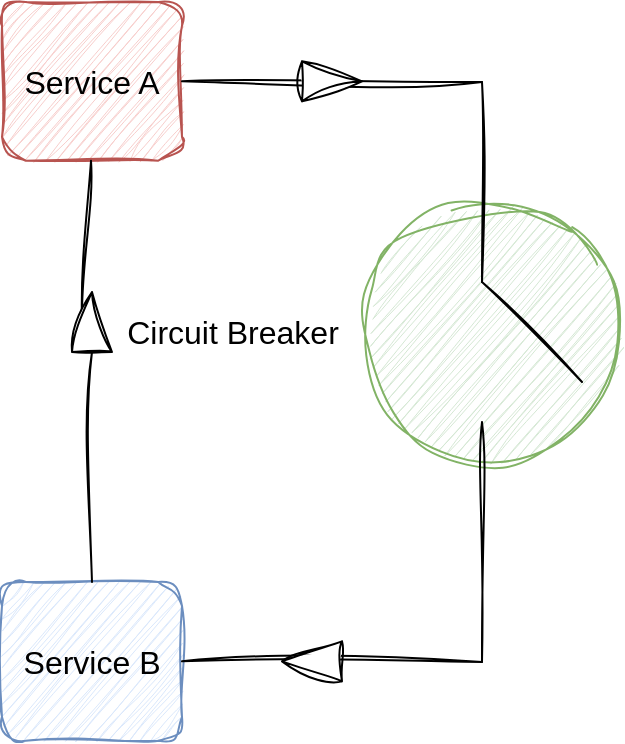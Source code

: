 <mxfile version="21.3.8" type="device" pages="2">
  <diagram id="FEnS19MPz2yLKoDufGEh" name="Diagram">
    <mxGraphModel dx="741" dy="405" grid="1" gridSize="10" guides="1" tooltips="1" connect="1" arrows="1" fold="1" page="1" pageScale="1" pageWidth="850" pageHeight="1100" math="0" shadow="0">
      <root>
        <mxCell id="0" />
        <mxCell id="1" parent="0" />
        <mxCell id="B8oJvj5n_ySDNq-MK_mY-2" value="Service A" style="rounded=1;whiteSpace=wrap;html=1;fontSize=16;fillColor=#f8cecc;strokeColor=#b85450;sketch=1;curveFitting=1;jiggle=2;" parent="1" vertex="1">
          <mxGeometry x="20" y="10" width="90" height="79.35" as="geometry" />
        </mxCell>
        <mxCell id="B8oJvj5n_ySDNq-MK_mY-3" value="Service B" style="rounded=1;whiteSpace=wrap;html=1;fontSize=16;fillColor=#dae8fc;strokeColor=#6c8ebf;sketch=1;curveFitting=1;jiggle=2;" parent="1" vertex="1">
          <mxGeometry x="20" y="300" width="90" height="79.35" as="geometry" />
        </mxCell>
        <mxCell id="B8oJvj5n_ySDNq-MK_mY-6" value="" style="endArrow=none;html=1;rounded=0;entryX=1;entryY=0.5;entryDx=0;entryDy=0;strokeWidth=1;fontSize=16;sketch=1;curveFitting=1;jiggle=2;" parent="1" target="B8oJvj5n_ySDNq-MK_mY-2" edge="1">
          <mxGeometry width="50" height="50" relative="1" as="geometry">
            <mxPoint x="260" y="50" as="sourcePoint" />
            <mxPoint x="190" y="-90" as="targetPoint" />
          </mxGeometry>
        </mxCell>
        <mxCell id="B8oJvj5n_ySDNq-MK_mY-11" value="" style="ellipse;whiteSpace=wrap;html=1;fontSize=16;fillColor=#d5e8d4;strokeColor=#82b366;sketch=1;curveFitting=1;jiggle=2;" parent="1" vertex="1">
          <mxGeometry x="200" y="110" width="130" height="130" as="geometry" />
        </mxCell>
        <mxCell id="B8oJvj5n_ySDNq-MK_mY-7" value="" style="endArrow=none;html=1;rounded=0;strokeWidth=1;fontSize=16;sketch=1;curveFitting=1;jiggle=2;" parent="1" edge="1">
          <mxGeometry width="50" height="50" relative="1" as="geometry">
            <mxPoint x="260" y="50" as="sourcePoint" />
            <mxPoint x="260" y="150" as="targetPoint" />
          </mxGeometry>
        </mxCell>
        <mxCell id="B8oJvj5n_ySDNq-MK_mY-8" value="" style="endArrow=none;html=1;rounded=0;strokeWidth=1;fontSize=16;sketch=1;curveFitting=1;jiggle=2;" parent="1" edge="1">
          <mxGeometry width="50" height="50" relative="1" as="geometry">
            <mxPoint x="260" y="150" as="sourcePoint" />
            <mxPoint x="310" y="200" as="targetPoint" />
          </mxGeometry>
        </mxCell>
        <mxCell id="B8oJvj5n_ySDNq-MK_mY-9" value="" style="endArrow=none;html=1;rounded=0;strokeWidth=1;fontSize=16;sketch=1;curveFitting=1;jiggle=2;" parent="1" edge="1">
          <mxGeometry width="50" height="50" relative="1" as="geometry">
            <mxPoint x="260" y="220" as="sourcePoint" />
            <mxPoint x="260" y="340" as="targetPoint" />
          </mxGeometry>
        </mxCell>
        <mxCell id="B8oJvj5n_ySDNq-MK_mY-10" value="" style="endArrow=none;html=1;rounded=0;entryX=1;entryY=0.5;entryDx=0;entryDy=0;strokeWidth=1;fontSize=16;sketch=1;curveFitting=1;jiggle=2;" parent="1" target="B8oJvj5n_ySDNq-MK_mY-3" edge="1">
          <mxGeometry width="50" height="50" relative="1" as="geometry">
            <mxPoint x="260" y="340" as="sourcePoint" />
            <mxPoint x="270" y="480" as="targetPoint" />
          </mxGeometry>
        </mxCell>
        <mxCell id="B8oJvj5n_ySDNq-MK_mY-12" value="Circuit Breaker" style="text;html=1;align=center;verticalAlign=middle;resizable=0;points=[];autosize=1;strokeColor=none;fillColor=none;fontSize=16;sketch=1;curveFitting=1;jiggle=2;" parent="1" vertex="1">
          <mxGeometry x="70" y="160" width="130" height="30" as="geometry" />
        </mxCell>
        <mxCell id="B8oJvj5n_ySDNq-MK_mY-15" value="" style="triangle;whiteSpace=wrap;html=1;sketch=1;curveFitting=1;jiggle=2;" parent="1" vertex="1">
          <mxGeometry x="170" y="39.68" width="30" height="20" as="geometry" />
        </mxCell>
        <mxCell id="B8oJvj5n_ySDNq-MK_mY-16" value="" style="triangle;whiteSpace=wrap;html=1;rotation=-180;sketch=1;curveFitting=1;jiggle=2;" parent="1" vertex="1">
          <mxGeometry x="160" y="329.67" width="30" height="20" as="geometry" />
        </mxCell>
        <mxCell id="plBE2XET8nN2qE1OUKDe-2" value="" style="endArrow=none;html=1;rounded=0;strokeWidth=1;fontSize=16;sketch=1;curveFitting=1;jiggle=2;entryX=0.5;entryY=0;entryDx=0;entryDy=0;" edge="1" parent="1" source="plBE2XET8nN2qE1OUKDe-3" target="B8oJvj5n_ySDNq-MK_mY-3">
          <mxGeometry width="50" height="50" relative="1" as="geometry">
            <mxPoint x="64.5" y="89.35" as="sourcePoint" />
            <mxPoint x="64.5" y="189.35" as="targetPoint" />
          </mxGeometry>
        </mxCell>
        <mxCell id="plBE2XET8nN2qE1OUKDe-6" value="" style="endArrow=none;html=1;rounded=0;strokeWidth=1;fontSize=16;sketch=1;curveFitting=1;jiggle=2;entryX=0.5;entryY=0;entryDx=0;entryDy=0;" edge="1" parent="1" target="plBE2XET8nN2qE1OUKDe-3">
          <mxGeometry width="50" height="50" relative="1" as="geometry">
            <mxPoint x="64.5" y="89.35" as="sourcePoint" />
            <mxPoint x="65" y="300" as="targetPoint" />
          </mxGeometry>
        </mxCell>
        <mxCell id="plBE2XET8nN2qE1OUKDe-3" value="" style="triangle;whiteSpace=wrap;html=1;sketch=1;curveFitting=1;jiggle=2;rotation=-90;" vertex="1" parent="1">
          <mxGeometry x="50" y="160" width="30" height="20" as="geometry" />
        </mxCell>
      </root>
    </mxGraphModel>
  </diagram>
  <diagram name="State" id="jFkasZeqkRER9PYBSdR1">
    <mxGraphModel dx="2074" dy="1074" grid="1" gridSize="10" guides="1" tooltips="1" connect="1" arrows="1" fold="1" page="1" pageScale="1" pageWidth="850" pageHeight="1100" math="0" shadow="0">
      <root>
        <mxCell id="0" />
        <mxCell id="1" parent="0" />
        <mxCell id="2elELHcaA_EUHwfkwRG_-9" value="Open" style="ellipse;whiteSpace=wrap;html=1;fillColor=#f8cecc;strokeColor=#b85450;sketch=1;curveFitting=1;jiggle=2;fontSize=16;fontStyle=1" parent="1" vertex="1">
          <mxGeometry x="599.491" y="473.333" width="148.889" height="146.667" as="geometry" />
        </mxCell>
        <mxCell id="2elELHcaA_EUHwfkwRG_-17" value="After reaching the error&lt;br style=&quot;border-color: var(--border-color); font-size: 16px;&quot;&gt;threshold regarding the&lt;br style=&quot;border-color: var(--border-color); font-size: 16px;&quot;&gt;policy" style="edgeStyle=orthogonalEdgeStyle;rounded=0;orthogonalLoop=1;jettySize=auto;html=1;exitX=1;exitY=0.5;exitDx=0;exitDy=0;entryX=0;entryY=0.5;entryDx=0;entryDy=0;sketch=1;curveFitting=1;jiggle=2;fontSize=16;" parent="1" source="2elELHcaA_EUHwfkwRG_-10" target="2elELHcaA_EUHwfkwRG_-9" edge="1">
          <mxGeometry relative="1" as="geometry" />
        </mxCell>
        <mxCell id="2elELHcaA_EUHwfkwRG_-10" value="Closed" style="ellipse;whiteSpace=wrap;html=1;fillColor=#d5e8d4;strokeColor=#82b366;sketch=1;curveFitting=1;jiggle=2;fontSize=16;fontStyle=1" parent="1" vertex="1">
          <mxGeometry x="152.824" y="473.333" width="148.889" height="146.667" as="geometry" />
        </mxCell>
        <mxCell id="2elELHcaA_EUHwfkwRG_-16" value="After a single failed&lt;br style=&quot;font-size: 16px;&quot;&gt;request" style="edgeStyle=orthogonalEdgeStyle;orthogonalLoop=1;jettySize=auto;html=1;exitX=0.5;exitY=0;exitDx=0;exitDy=0;entryX=0;entryY=1;entryDx=0;entryDy=0;curved=1;sketch=1;curveFitting=1;jiggle=2;fontSize=16;" parent="1" source="2elELHcaA_EUHwfkwRG_-11" target="2elELHcaA_EUHwfkwRG_-9" edge="1">
          <mxGeometry relative="1" as="geometry" />
        </mxCell>
        <mxCell id="2elELHcaA_EUHwfkwRG_-18" value="After a single successful&lt;br style=&quot;font-size: 16px;&quot;&gt;request" style="edgeStyle=orthogonalEdgeStyle;orthogonalLoop=1;jettySize=auto;html=1;exitX=0;exitY=0.5;exitDx=0;exitDy=0;entryX=0.5;entryY=1;entryDx=0;entryDy=0;curved=1;sketch=1;curveFitting=1;jiggle=2;fontSize=16;" parent="1" source="2elELHcaA_EUHwfkwRG_-11" target="2elELHcaA_EUHwfkwRG_-10" edge="1">
          <mxGeometry x="0.112" y="-33" relative="1" as="geometry">
            <mxPoint as="offset" />
          </mxGeometry>
        </mxCell>
        <mxCell id="2elELHcaA_EUHwfkwRG_-11" value="Half Open" style="ellipse;whiteSpace=wrap;html=1;fillColor=#fff2cc;strokeColor=#d6b656;sketch=1;curveFitting=1;jiggle=2;fontSize=16;fontStyle=1" parent="1" vertex="1">
          <mxGeometry x="376.158" y="803.333" width="148.889" height="146.667" as="geometry" />
        </mxCell>
        <mxCell id="2elELHcaA_EUHwfkwRG_-14" value="After waiting for the&lt;br style=&quot;font-size: 16px;&quot;&gt;open interval" style="edgeStyle=orthogonalEdgeStyle;orthogonalLoop=1;jettySize=auto;html=1;exitX=0.5;exitY=1;exitDx=0;exitDy=0;entryX=1;entryY=0.5;entryDx=0;entryDy=0;curved=1;sketch=1;curveFitting=1;jiggle=2;fontSize=16;" parent="1" source="2elELHcaA_EUHwfkwRG_-9" target="2elELHcaA_EUHwfkwRG_-11" edge="1">
          <mxGeometry x="-0.112" y="-24" relative="1" as="geometry">
            <mxPoint as="offset" />
          </mxGeometry>
        </mxCell>
        <mxCell id="2elELHcaA_EUHwfkwRG_-22" value="Successful request" style="edgeStyle=orthogonalEdgeStyle;orthogonalLoop=1;jettySize=auto;html=1;exitX=0;exitY=0.5;exitDx=0;exitDy=0;entryX=0.5;entryY=0;entryDx=0;entryDy=0;curved=1;sketch=1;curveFitting=1;jiggle=2;fontSize=16;" parent="1" source="2elELHcaA_EUHwfkwRG_-10" target="2elELHcaA_EUHwfkwRG_-10" edge="1">
          <mxGeometry x="-0.138" y="-22" relative="1" as="geometry">
            <Array as="points">
              <mxPoint x="78.38" y="546.667" />
              <mxPoint x="78.38" y="400" />
              <mxPoint x="227.269" y="400" />
            </Array>
            <mxPoint as="offset" />
          </mxGeometry>
        </mxCell>
        <mxCell id="SZsENoCg3InHEQ4GFfo4-2" value="&lt;font style=&quot;font-size: 16px;&quot;&gt;Fail Fast&lt;/font&gt;" style="edgeStyle=orthogonalEdgeStyle;orthogonalLoop=1;jettySize=auto;html=1;exitX=0.5;exitY=0;exitDx=0;exitDy=0;entryX=1;entryY=0.5;entryDx=0;entryDy=0;curved=1;" edge="1" parent="1" source="2elELHcaA_EUHwfkwRG_-9" target="2elELHcaA_EUHwfkwRG_-9">
          <mxGeometry x="-0.129" y="-10" relative="1" as="geometry">
            <Array as="points">
              <mxPoint x="674" y="400" />
              <mxPoint x="830" y="400" />
              <mxPoint x="830" y="547" />
            </Array>
            <mxPoint as="offset" />
          </mxGeometry>
        </mxCell>
      </root>
    </mxGraphModel>
  </diagram>
</mxfile>

